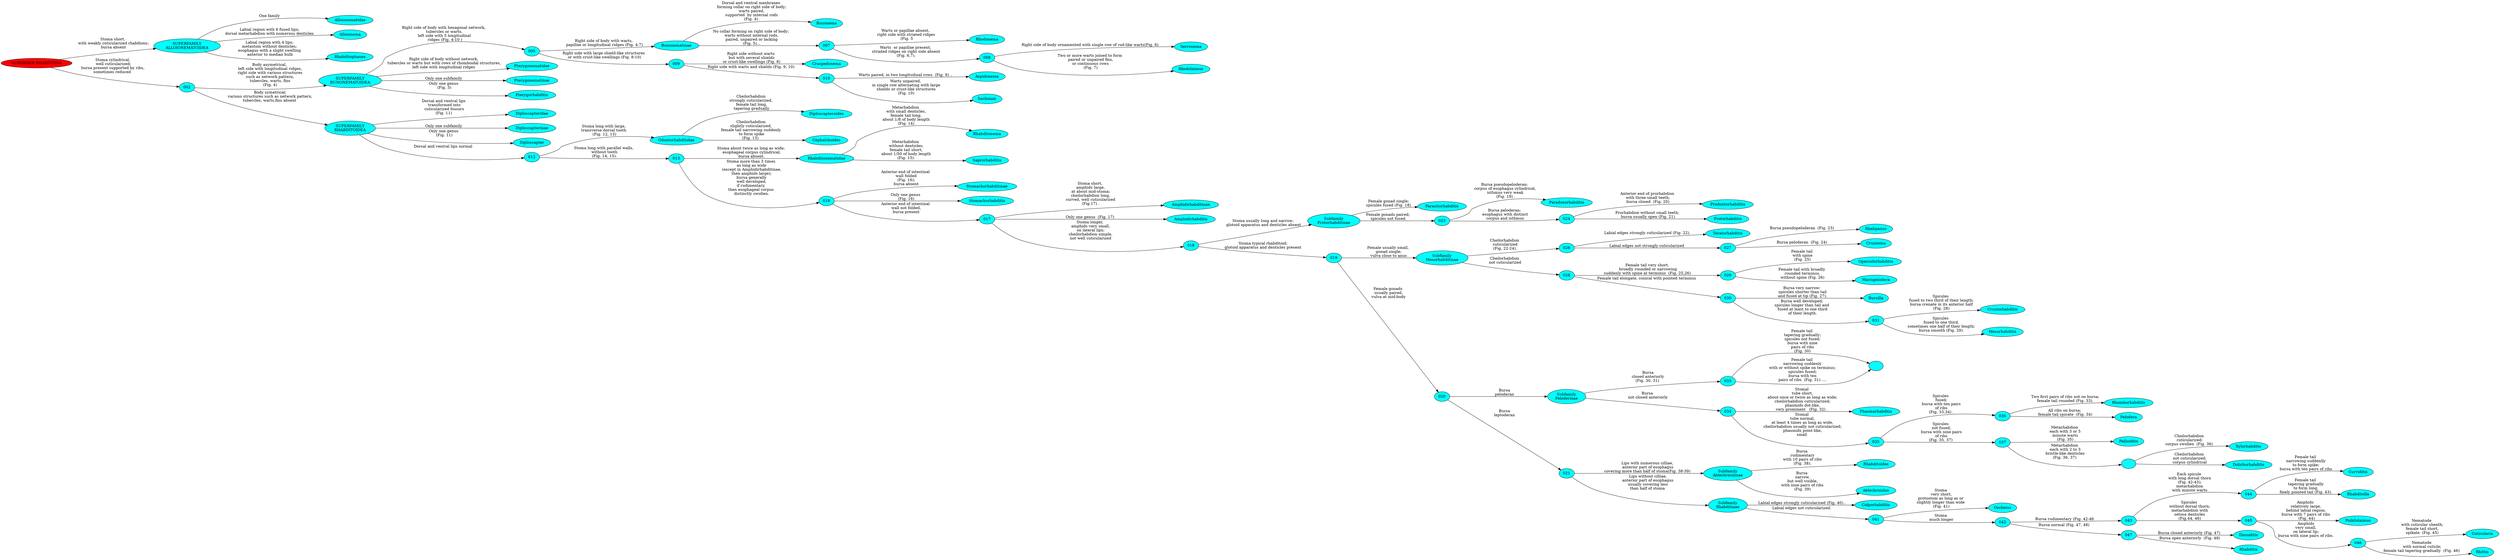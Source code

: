// FOO
digraph "Nematoda Key" {
	graph [rankdir=LR]
	000 [label="SUBORDER RHABDITINA" fillcolor=red style=filled]
	003 [label="Aloionematoidea " fillcolor=aqua style=filled]
	000 -> 003 [label="Stoma short,
 with weakly cuticularized rhabdions;
 bursa absent"]
	002 [label=" " fillcolor=aqua style=filled]
	000 -> 002 [label="Stoma cylindrical,
 well cuticularized;
bursa present supported by ribs,
sometimes reduced "]
	002 [label=002 fillcolor=aqua style=filled]
	004 [label=Bunonematoidea fillcolor=aqua style=filled]
	002 -> 004 [label="Body asymetrical,
 left side with longitudinal ridges,
 right side with various structures
 such as network pattern,
 tubercles, warts, fins
 (Fig. 4)"]
	002 -> 011 [label=" Body symetrical;
 various structures such as network pattern,
 tubercles, warts,fins absent "]
	003 [label="SUPERFAMILY
ALLOIONEMATOIDEA" fillcolor=aqua style=filled]
	Alloionematidae [label=Alloionematidae fillcolor=aqua style=filled]
	003 -> Alloionematidae [label="One family"]
	Alloionema [label=Alloionema fillcolor=aqua style=filled]
	003 -> Alloionema [label="Labial region with 6 fused lips;
dorsal metarhabdion with numerous denticles"]
	Rhabditophanes [label=Rhabditophanes fillcolor=aqua style=filled]
	003 -> Rhabditophanes [label="Labial region with 4 lips;
metastom without denticles;
esophagus with a slight swelling
 anterior to median bulb"]
	004 [label="SUPERFAMILY
BUNONEMATOIDEA" fillcolor=aqua style=filled]
	005 [label=Bunonematidae fillcolor=aqua style=filled]
	004 -> 005 [label="Right side of body with hexagonal network,
 tubercles or warts,
 left side with 5 longitudinal
  ridges (Fig. 4-10 )"]
	Pterygonematidae [label=Pterygonematidae fillcolor=aqua style=filled]
	004 -> Pterygonematidae [label="Right side of body without network,
 tubercles or warts but with rows of rhomboidal structures,
 left side with longitudinal ridges "]
	Pterygonematinae [label=Pterygonematinae fillcolor=aqua style=filled]
	004 -> Pterygonematinae [label="Only one subfamily"]
	Pterygorhabditis [label=Pterygorhabditis fillcolor=aqua style=filled]
	004 -> Pterygorhabditis [label="Only one genus
  (Fig. 3) "]
	005 [label=005 fillcolor=aqua style=filled]
	005 -> 006 [label="Right side of body with warts,
 papillae or longitudinal ridges (Fig. 4-7)"]
	009 [label="Craspedonematinae." fillcolor=aqua style=filled]
	005 -> 009 [label="Right side with large shield-like structures
 or with crust-like swellings (Fig. 8-10)"]
	006 [label=Bunonematinae fillcolor=aqua style=filled]
	Bunonema [label=Bunonema fillcolor=aqua style=filled]
	006 -> Bunonema [label="Dorsal and ventral menbranes
 forming collar on right side of body;
 warts paired,
 supported  by internal rods
  (Fig. 4) ."]
	006 -> 007 [label="No collar forming on right side of body;
 warts without internal rods,
 paired, unpaired or lacking
 (Fig. 5)..."]
	007 [label=007 fillcolor=aqua style=filled]
	Rhodonema [label=Rhodonema fillcolor=aqua style=filled]
	007 -> Rhodonema [label="Warts or papillae absent,
 right side with striated ridges
  (Fig. 5"]
	007 -> 008 [label="Warts  or papillae present,
 striated ridges on right side absent
 (Fig. 6,7)."]
	008 [label=008 fillcolor=aqua style=filled]
	Serronema [label=Serronema fillcolor=aqua style=filled]
	008 -> Serronema [label="Right side of body ornamented with single row of rod-like warts(Fig. 6)"]
	Rhodolaimus [label=Rhodolaimus fillcolor=aqua style=filled]
	008 -> Rhodolaimus [label="Two or more warts joined to form
 paired or unpaired fins,
 or continuous rows
  (Fig. 7) "]
	009 [label=009 fillcolor=aqua style=filled]
	Craspedonema [label=Craspedonema fillcolor=aqua style=filled]
	009 -> Craspedonema [label="Right side without warts
 but with several shields
 or crust-like swellings (Fig. 8)"]
	009 -> 010 [label="Right side with warts and shields (Fig. 9, 10)"]
	010 [label=010 fillcolor=aqua style=filled]
	Aspidonema [label=Aspidonema fillcolor=aqua style=filled]
	010 -> Aspidonema [label="Warts paired, in two longitudinal rows  (Fig. 9) .."]
	Sachsium [label=Sachsium fillcolor=aqua style=filled]
	010 -> Sachsium [label="Warts unpaired,
 in single row alternating with large
 shields or crust-like structures
 (Fig. 10)"]
	011 [label="SUPERFAMILY
RHABDITOIDEA" fillcolor=aqua style=filled]
	Diploscapteridae [label=Diploscapteridae fillcolor=aqua style=filled]
	011 -> Diploscapteridae [label="Dorsal and ventral lips
 transformed into
 cuticularized fossors
 (Fig. 11) "]
	Diploscapterinae [label=Diploscapterinae fillcolor=aqua style=filled]
	011 -> Diploscapterinae [label="Only one subfamily"]
	Diploscapter [label=Diploscapter fillcolor=aqua style=filled]
	011 -> Diploscapter [label="Only one genus
  (Fig. 11) "]
	011 -> 012 [label="Dorsal and ventral lips normal "]
	012 [label=012 fillcolor=aqua style=filled]
	012 -> 014 [label="Stoma long with large,
transverse dorsal tooth
 (Fig. 12, 13)"]
	012 -> 013 [label="Stoma long with parallel walls,
 without tooth
 (Fig. 14, 15)."]
	013 [label=013 fillcolor=aqua style=filled]
	013 -> 015 [label="Stoma about twice as long as wide;
 esophageal corpus cylindrical;
 bursa absent."]
	016 [label=Rhabditidae fillcolor=aqua style=filled]
	013 -> 016 [label="Stoma more than 3 times
 as long as wide
 (except in Amphidirhabditinae,
 then amphids large);
 bursa generally
 well developed,
 if rudimentary, 
then esophageal corpus
 distinctly swollen."]
	014 [label=Odontorhabditidae fillcolor=aqua style=filled]
	Diploscapteroides [label=Diploscapteroides fillcolor=aqua style=filled]
	014 -> Diploscapteroides [label="Cheilorhabdion
strongly cuticularized,
 female tail long,
 tapering gradually"]
	Cephaloboides [label=Cephaloboides fillcolor=aqua style=filled]
	014 -> Cephaloboides [label="Cheilorhabdion
slightly cuticularized,
female tail narrowing suddenly
 to form spike
(Fig. 13) "]
	015 [label=Rhabditonematidae fillcolor=aqua style=filled]
	Rhabditonema [label=Rhabditonema fillcolor=aqua style=filled]
	015 -> Rhabditonema [label="Metarhabdion
 with small denticles,
 female tail long,
 about 1/8 of body length
 (Fig. 14)"]
	Saprorhabditis [label=Saprorhabditis fillcolor=aqua style=filled]
	015 -> Saprorhabditis [label="Metarhabdion
 without denticles;
 female tail short,
 about 1/50 of body length
 (Fig. 15)."]
	016 [label=016 fillcolor=aqua style=filled]
	Stomachorhabditinae [label=Stomachorhabditinae fillcolor=aqua style=filled]
	016 -> Stomachorhabditinae [label="Anterior end of intestinal
 wall folded
 (Fig. 16);
 bursa absent"]
	Stomachorhabditis [label=Stomachorhabditis fillcolor=aqua style=filled]
	016 -> Stomachorhabditis [label="Only one genus
 (Fig. 16)"]
	016 -> 017 [label="Anterior end of intestinal
 wall not folded,
 bursa present"]
	017 [label=017 fillcolor=aqua style=filled]
	Amphidirhabditinae [label=Amphidirhabditinae fillcolor=aqua style=filled]
	017 -> Amphidirhabditinae [label="Stoma short,
 amphids large,
 at about mid-stoma;
 cheilorhabdion long,
 curved, well cuticularized
 (Fig.17) ."]
	Amphidirhabditis [label=Amphidirhabditis fillcolor=aqua style=filled]
	017 -> Amphidirhabditis [label="Only one genus  (Fig. 17)"]
	017 -> 018 [label="Stoma longer,
 amphids very small,
 on lateral lips;
 cheilorhabdion simple,
 not well cuticularized"]
	018 [label=018 fillcolor=aqua style=filled]
	018 -> 022 [label="Stoma usually long and narrow;
 glotoid apparatus and denticles absent"]
	018 -> 019 [label="Stoma typical rhabditoid;
 glotoid apparatus and denticles present "]
	019 [label=019 fillcolor=aqua style=filled]
	019 -> 025 [label="Female usually small,
 gonad single;
 vulva close to anus"]
	019 -> 020 [label="Female gonads
 usually paired,
 vulva at mid-body"]
	020 [label=020 fillcolor=aqua style=filled]
	020 -> 032 [label="Bursa
peloderan"]
	020 -> 021 [label="Bursa
leptoderan"]
	021 [label=021 fillcolor=aqua style=filled]
	021 -> 039 [label="Lips with numerous cilliae,
 anterior part of esophagus
 covering more than half of stoma(Fig. 38-39) "]
	021 -> 040 [label=" Lips without cilliae,
 anterior part of esophagus
 usually covering less
 than half of stoma "]
	022 [label="Subfamily
Protorhabditinae" fillcolor=aqua style=filled]
	Parasitorhabditis [label=Parasitorhabditis fillcolor=aqua style=filled]
	022 -> Parasitorhabditis [label=" Female gonad single;
 spicules fused (Fig. 18)"]
	022 -> 023 [label="Female gonads paired;
 spicules not fused."]
	023 [label=023 fillcolor=aqua style=filled]
	Paradoxorhabditis [label=Paradoxorhabditis fillcolor=aqua style=filled]
	023 -> Paradoxorhabditis [label="Bursa pseudopeloderan;
 corpus of esophagus cylindrical,
 isthmus very weak
  (Fig. 19) ."]
	023 -> 024 [label="Bursa peloderan;
 esophagus with distinct
 corpus and isthmus"]
	024 [label=024 fillcolor=aqua style=filled]
	Prodontorhabditis [label=Prodontorhabditis fillcolor=aqua style=filled]
	024 -> Prodontorhabditis [label="Anterior end of prorhabdion
 with three small teeth;
 bursa closed  (Fig. 20)"]
	Protorhabditis [label=Protorhabditis fillcolor=aqua style=filled]
	024 -> Protorhabditis [label="Prorhabdion without small teeth;
 bursa usually open (Fig. 21)"]
	025 [label="Subfamily
Mesorhabditinae" fillcolor=aqua style=filled]
	025 -> 026 [label="Cheilorhabdion
 cuticularized
 (Fig. 22-24)."]
	025 -> 028 [label="Cheilorhabdion
 not cuticularized"]
	026 [label=026 fillcolor=aqua style=filled]
	Teratorhabditis [label=Teratorhabditis fillcolor=aqua style=filled]
	026 -> Teratorhabditis [label="Labial edges strongly cuticularized (Fig. 22)."]
	026 -> 027 [label="Labial edges not strongly cuticularized "]
	027 [label=027 fillcolor=aqua style=filled]
	Rhabpanus [label=Rhabpanus fillcolor=aqua style=filled]
	027 -> Rhabpanus [label="Bursa pseudopeloderan  (Fig. 23)"]
	Cruznema [label=Cruznema fillcolor=aqua style=filled]
	027 -> Cruznema [label="Bursa peloderan  (Fig. 24)"]
	028 [label=028 fillcolor=aqua style=filled]
	028 -> 029 [label="Female tail very short,
 broadly rounded or narrowing
 suddenly with spine at terminus  (Fig. 25,26) "]
	028 -> 030 [label="Female tail elongate, conical with pointed terminus "]
	029 [label=029 fillcolor=aqua style=filled]
	Operculorhabditis [label=Operculorhabditis fillcolor=aqua style=filled]
	029 -> Operculorhabditis [label="Female tail
 with spine
  (Fig. 25) "]
	Marispelodera [label=Marispelodera fillcolor=aqua style=filled]
	029 -> Marispelodera [label="Female tail with broadly
 rounded terminus,
 without spine (Fig. 26)"]
	030 [label=030 fillcolor=aqua style=filled]
	Bursilla [label=Bursilla fillcolor=aqua style=filled]
	030 -> Bursilla [label="Bursa very narrow;
 spicules shorter than tail
 and fused at tip (Fig. 27)."]
	030 -> 031 [label="Bursa well developed;
spicules longer than tail and
 fused at least to one third
 of their length."]
	031 [label=031 fillcolor=aqua style=filled]
	Crustorhabditis [label=Crustorhabditis fillcolor=aqua style=filled]
	031 -> Crustorhabditis [label="Spicules
 fused to two third of their length;
 bursa crenate in its anterior half
 (Fig. 28)"]
	Mesorhabditis [label=Mesorhabditis fillcolor=aqua style=filled]
	031 -> Mesorhabditis [label="Spicules
 fused to one third,
 sometimes one half of their length;
 bursa smooth (Fig. 29)."]
	032 [label="Subfamily
Peloderinae" fillcolor=aqua style=filled]
	032 -> 033 [label=" Bursa
 closed anteriorly
 (Fig. 30, 31) "]
	032 -> 034 [label="Bursa
 not closed anteriorly"]
	033 [label=033 fillcolor=aqua style=filled]
	"" [label="" fillcolor=aqua style=filled]
	033 -> "" [label="Female tail
 tapering gradually;
 spicules not fused;
 bursa with nine
 pairs of ribs
 (Fig. 30)"]
	"" [label="" fillcolor=aqua style=filled]
	033 -> "" [label="Female tail
 narrowing suddenly
 with or without spike on terminus;
 spicules fused;
 bursa with ten
 pairs of ribs  (Fig. 31) ...."]
	034 [label=034 fillcolor=aqua style=filled]
	Phasmarhabditis [label=Phasmarhabditis fillcolor=aqua style=filled]
	034 -> Phasmarhabditis [label="Stomal
 tube short,
 about once or twice as long as wide;
 cheilorhabdion cuticularized;
 phasmids dot-like,
very prominent   (Fig. 32) ."]
	034 -> 035 [label="Stomal
 tube normal,
 at least 4 times as long as wide,
 cheilorhabdion usually not cuticularized;
 phasmids point-like,
 small "]
	035 [label=035 fillcolor=aqua style=filled]
	035 -> 036 [label="Spicules
 fused;
 bursa with ten pairs
 of ribs
 (Fig. 33,34) ."]
	035 -> 037 [label="Spicules
 not fused;
 bursa with nine pairs
 of ribs
 (Fig. 35, 37) "]
	036 [label=036 fillcolor=aqua style=filled]
	Rhomborhabditis [label=Rhomborhabditis fillcolor=aqua style=filled]
	036 -> Rhomborhabditis [label=" Two first pairs of ribs not on bursa;
 female tail rounded (Fig. 33)."]
	Pelodera [label=Pelodera fillcolor=aqua style=filled]
	036 -> Pelodera [label="All ribs on bursa;
 female tail spicate  (Fig. 34)"]
	037 [label=037 fillcolor=aqua style=filled]
	Pellioditis [label=Pellioditis fillcolor=aqua style=filled]
	037 -> Pellioditis [label="Metarhabdion
 each with 3 or 5
 minute warts
   (Fig. 35) ."]
	037 -> 038 [label="Metarhabdion
 each with 2 to 3
 bristle-like denticles
 (Fig. 36, 37) "]
	038 [label="" fillcolor=aqua style=filled]
	Xylorhabditis [label=Xylorhabditis fillcolor=aqua style=filled]
	038 -> Xylorhabditis [label="Cheilorhabdion
 cuticularized;
 corpus swollen  (Fig. 36) "]
	Dolichorhabditis [label=Dolichorhabditis fillcolor=aqua style=filled]
	038 -> Dolichorhabditis [label="Cheilorhabdion
 not cuticularized;
 corpus cylindrical"]
	039 [label="Subfamily
Ablechroiulinae" fillcolor=aqua style=filled]
	Rhabditoides [label=Rhabditoides fillcolor=aqua style=filled]
	039 -> Rhabditoides [label="Bursa
 rudimentary
 with 10 pairs of ribs
 (Fig. 38)."]
	Ablechroiulus [label=Ablechroiulus fillcolor=aqua style=filled]
	039 -> Ablechroiulus [label="Bursa
 narrow,
 but well visible,
 with nine pairs of ribs
 (Fig. 39)"]
	040 [label="Subfamily
Rhabditinae" fillcolor=aqua style=filled]
	Colporhabditis [label=Colporhabditis fillcolor=aqua style=filled]
	040 -> Colporhabditis [label="Labial edges strongly cuticularized (Fig. 40).."]
	040 -> 041 [label="Labial edges not cuticularized."]
	041 [label=041 fillcolor=aqua style=filled]
	Oscheius [label=Oscheius fillcolor=aqua style=filled]
	041 -> Oscheius [label="Stoma
 very short,
 protostom as long as or 
slightly longer than wide
 (Fig. 41)"]
	041 -> 042 [label="Stoma
 much longer"]
	042 [label=042 fillcolor=aqua style=filled]
	042 -> 043 [label="Bursa rudimentary (Fig. 42-46"]
	042 -> 047 [label="Bursa normal (Fig. 47, 48) "]
	043 [label=043 fillcolor=aqua style=filled]
	043 -> 044 [label="Each spicule
 with long dorsal thorn
 (Fig. 42-43);
 metarhabdion
 with minute warts"]
	043 -> 045 [label="Spicules
 without dorsal thorn;
 metarhabdion with
 setose denticles
 (Fig.44, 46)"]
	044 [label=044 fillcolor=aqua style=filled]
	Curviditis [label=Curviditis fillcolor=aqua style=filled]
	044 -> Curviditis [label="Female tail
 narrowing suddenlly
 to form spike;
 bursa with ten pairs of ribs"]
	Rhabditella [label=Rhabditella fillcolor=aqua style=filled]
	044 -> Rhabditella [label="Female tail
 tapering gradually
 to form long,
 finely pointed tail (Fig. 43)."]
	045 [label=045 fillcolor=aqua style=filled]
	Poikilolaimus [label=Poikilolaimus fillcolor=aqua style=filled]
	045 -> Poikilolaimus [label="Amphids
 relatively large,
 behind labial region;
 bursa with 7 pairs of ribs
  (Fig. 44)"]
	045 -> 046 [label=" Amphids
 very small,
 on lateral lip;
 bursa with nine pairs of ribs."]
	046 [label=046 fillcolor=aqua style=filled]
	Cuticularia [label=Cuticularia fillcolor=aqua style=filled]
	046 -> Cuticularia [label="Nematode
 with cuticular sheath;
 female tail short,
 spikate  (Fig. 45)"]
	Rhittis [label=Rhittis fillcolor=aqua style=filled]
	046 -> Rhittis [label="Nematode
 with normal cuticle;
 female tail tapering gradually  (Fig. 46) "]
	047 [label=047 fillcolor=aqua style=filled]
	Discoditis [label=Discoditis fillcolor=aqua style=filled]
	047 -> Discoditis [label="Bursa closed anteriorly (Fig. 47)"]
	Rhabditis [label=Rhabditis fillcolor=aqua style=filled]
	047 -> Rhabditis [label=" Bursa open anteriorly  (Fig. 48)"]
}
